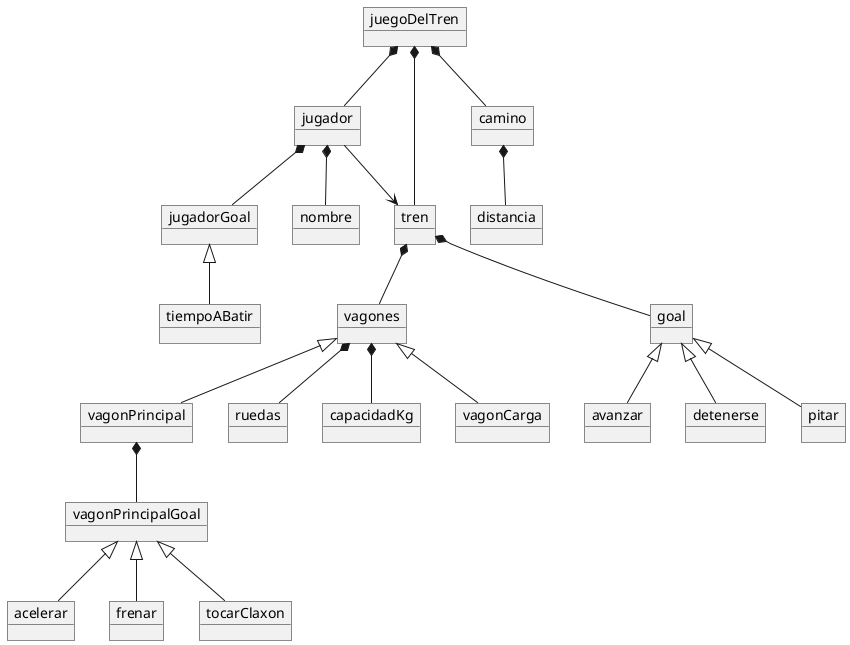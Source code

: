 @startuml Name

object juegoDelTren
object nombre
object tiempoABatir
object jugador
object camino
object goal
object tren
object vagonPrincipal
object vagones
object ruedas
object capacidadKg
object distancia
object vagonCarga
object acelerar
object pitar
object frenar
object avanzar
object vagonPrincipalGoal
object jugadorGoal
object detenerse
object tocarClaxon

juegoDelTren *-- tren
juegoDelTren *-- jugador
juegoDelTren *-- camino

jugador *-- jugadorGoal
jugadorGoal <|-- tiempoABatir

tren *-- vagones
vagones <|-- vagonCarga
vagones <|-- vagonPrincipal
vagones *-- ruedas
vagones *-- capacidadKg

vagonPrincipal *-- vagonPrincipalGoal

vagonPrincipalGoal <|-- tocarClaxon
vagonPrincipalGoal <|-- acelerar
vagonPrincipalGoal <|-- frenar

tren *-- goal
goal <|-- avanzar
goal <|-- pitar
goal <|-- detenerse

camino *-- distancia

jugador --> tren
jugador *-- nombre



@enduml
